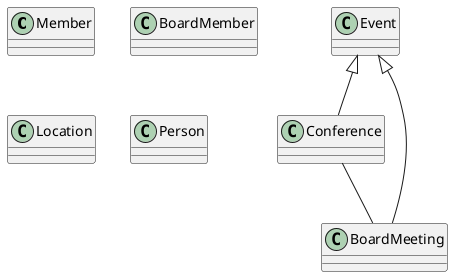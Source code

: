 @startuml

class Member{
}

class BoardMember{
}

class Event{
}

class Conference{
}

class BoardMeeting{
}

class Location{
}

class Person{
}

Event <|-- Conference
Event <|-- BoardMeeting
Conference -- BoardMeeting



@enduml